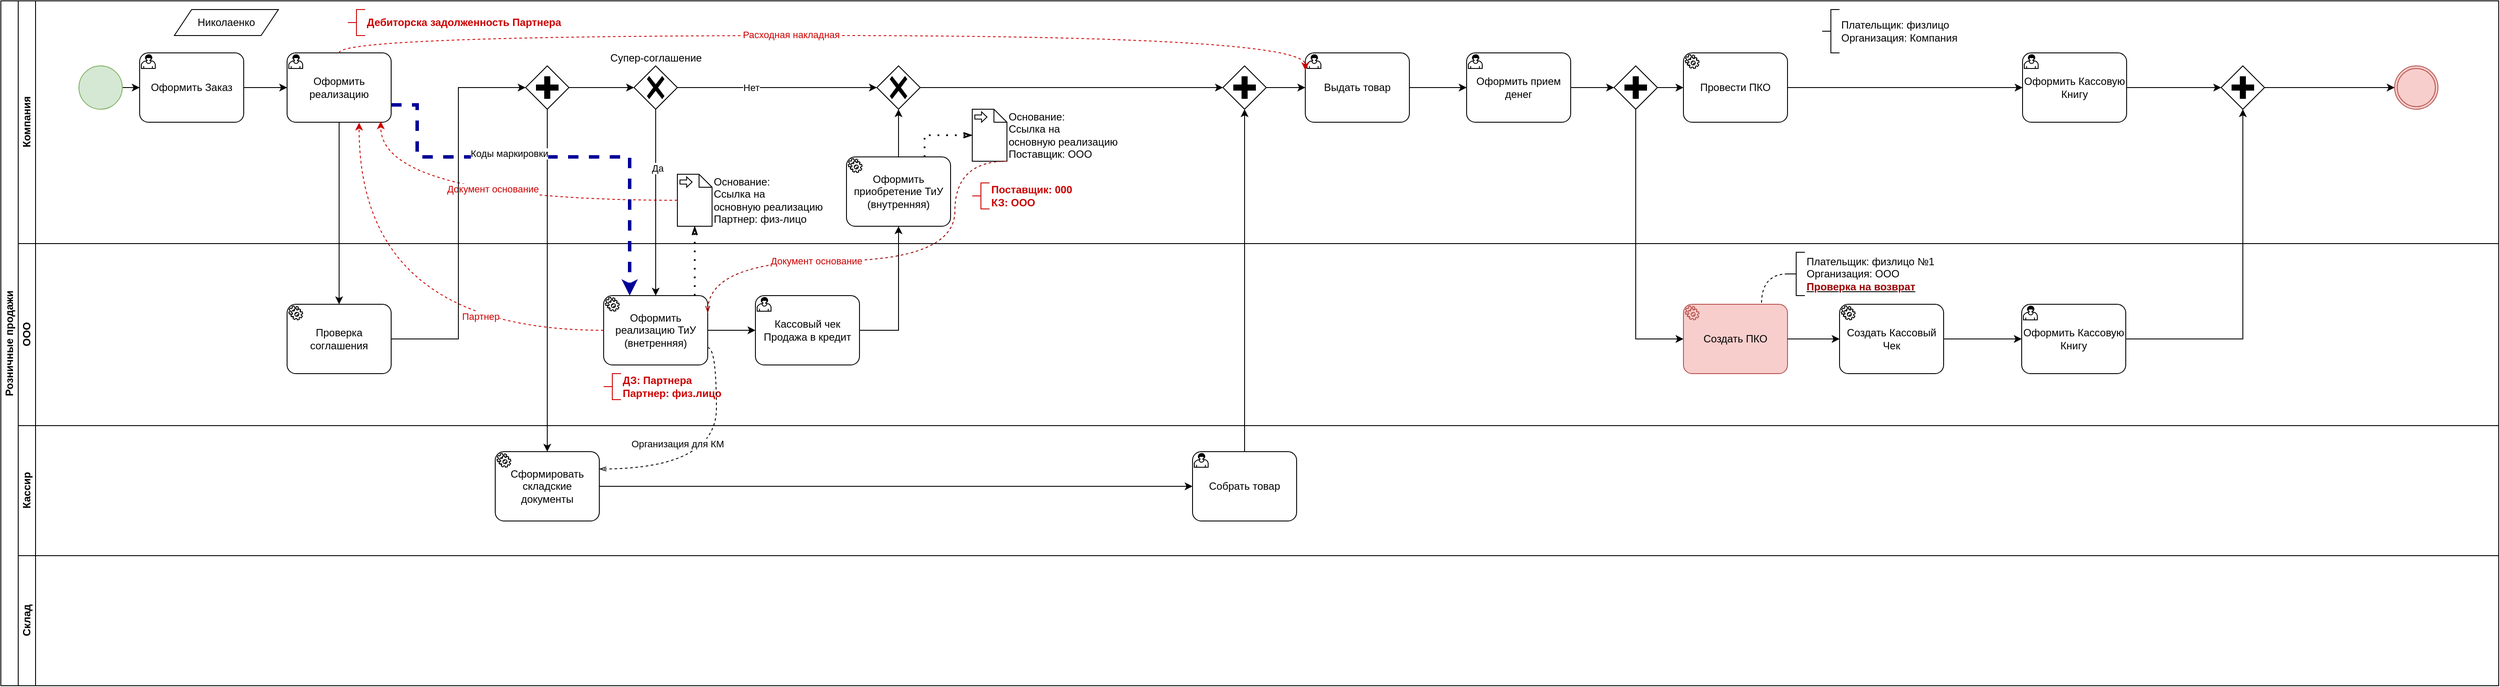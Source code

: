 <mxfile version="26.1.3">
  <diagram name="Страница — 1" id="4P8_rUu-G-m6z2NQTWGp">
    <mxGraphModel dx="1991" dy="1151" grid="1" gridSize="10" guides="1" tooltips="1" connect="1" arrows="1" fold="1" page="1" pageScale="1" pageWidth="827" pageHeight="1169" math="0" shadow="0">
      <root>
        <mxCell id="0" />
        <mxCell id="1" parent="0" />
        <mxCell id="av1IkThcP_lg_gZK5dA2-1" value="Розничные продажи" style="swimlane;html=1;childLayout=stackLayout;resizeParent=1;resizeParentMax=0;horizontal=0;startSize=20;horizontalStack=0;whiteSpace=wrap;" parent="1" vertex="1">
          <mxGeometry x="30" y="130" width="2880" height="790" as="geometry" />
        </mxCell>
        <mxCell id="av1IkThcP_lg_gZK5dA2-2" value="Компания" style="swimlane;html=1;startSize=20;horizontal=0;" parent="av1IkThcP_lg_gZK5dA2-1" vertex="1">
          <mxGeometry x="20" width="2860" height="280" as="geometry" />
        </mxCell>
        <mxCell id="av1IkThcP_lg_gZK5dA2-3" style="edgeStyle=orthogonalEdgeStyle;rounded=0;orthogonalLoop=1;jettySize=auto;html=1;" parent="av1IkThcP_lg_gZK5dA2-2" source="av1IkThcP_lg_gZK5dA2-4" target="av1IkThcP_lg_gZK5dA2-9" edge="1">
          <mxGeometry relative="1" as="geometry" />
        </mxCell>
        <mxCell id="av1IkThcP_lg_gZK5dA2-4" value="" style="points=[[0.145,0.145,0],[0.5,0,0],[0.855,0.145,0],[1,0.5,0],[0.855,0.855,0],[0.5,1,0],[0.145,0.855,0],[0,0.5,0]];shape=mxgraph.bpmn.event;html=1;verticalLabelPosition=bottom;labelBackgroundColor=#ffffff;verticalAlign=top;align=center;perimeter=ellipsePerimeter;outlineConnect=0;aspect=fixed;outline=standard;symbol=general;fillColor=#d5e8d4;strokeColor=#82b366;" parent="av1IkThcP_lg_gZK5dA2-2" vertex="1">
          <mxGeometry x="70" y="75" width="50" height="50" as="geometry" />
        </mxCell>
        <mxCell id="av1IkThcP_lg_gZK5dA2-5" style="edgeStyle=orthogonalEdgeStyle;rounded=0;orthogonalLoop=1;jettySize=auto;html=1;entryX=0;entryY=0.5;entryDx=0;entryDy=0;entryPerimeter=0;" parent="av1IkThcP_lg_gZK5dA2-2" source="av1IkThcP_lg_gZK5dA2-7" target="av1IkThcP_lg_gZK5dA2-12" edge="1">
          <mxGeometry relative="1" as="geometry">
            <mxPoint x="745" y="100" as="targetPoint" />
          </mxGeometry>
        </mxCell>
        <mxCell id="av1IkThcP_lg_gZK5dA2-6" value="&lt;div&gt;Нет&lt;/div&gt;" style="edgeLabel;html=1;align=center;verticalAlign=middle;resizable=0;points=[];" parent="av1IkThcP_lg_gZK5dA2-5" vertex="1" connectable="0">
          <mxGeometry x="-0.26" relative="1" as="geometry">
            <mxPoint as="offset" />
          </mxGeometry>
        </mxCell>
        <mxCell id="av1IkThcP_lg_gZK5dA2-7" value="Супер-соглашение" style="points=[[0.25,0.25,0],[0.5,0,0],[0.75,0.25,0],[1,0.5,0],[0.75,0.75,0],[0.5,1,0],[0.25,0.75,0],[0,0.5,0]];shape=mxgraph.bpmn.gateway2;html=1;verticalLabelPosition=top;labelBackgroundColor=#ffffff;verticalAlign=bottom;align=center;perimeter=rhombusPerimeter;outlineConnect=0;outline=none;symbol=none;gwType=exclusive;labelPosition=center;" parent="av1IkThcP_lg_gZK5dA2-2" vertex="1">
          <mxGeometry x="710" y="75" width="50" height="50" as="geometry" />
        </mxCell>
        <mxCell id="av1IkThcP_lg_gZK5dA2-8" value="" style="edgeStyle=orthogonalEdgeStyle;rounded=0;orthogonalLoop=1;jettySize=auto;html=1;" parent="av1IkThcP_lg_gZK5dA2-2" source="av1IkThcP_lg_gZK5dA2-9" target="av1IkThcP_lg_gZK5dA2-11" edge="1">
          <mxGeometry relative="1" as="geometry" />
        </mxCell>
        <mxCell id="av1IkThcP_lg_gZK5dA2-9" value="&lt;span style=&quot;background-color: rgb(255, 255, 255);&quot;&gt;Оформить Заказ&lt;/span&gt;" style="points=[[0.25,0,0],[0.5,0,0],[0.75,0,0],[1,0.25,0],[1,0.5,0],[1,0.75,0],[0.75,1,0],[0.5,1,0],[0.25,1,0],[0,0.75,0],[0,0.5,0],[0,0.25,0]];shape=mxgraph.bpmn.task;whiteSpace=wrap;rectStyle=rounded;size=10;html=1;container=1;expand=0;collapsible=0;taskMarker=user;" parent="av1IkThcP_lg_gZK5dA2-2" vertex="1">
          <mxGeometry x="140" y="60" width="120" height="80" as="geometry" />
        </mxCell>
        <mxCell id="av1IkThcP_lg_gZK5dA2-10" style="edgeStyle=orthogonalEdgeStyle;rounded=0;orthogonalLoop=1;jettySize=auto;html=1;" parent="av1IkThcP_lg_gZK5dA2-2" source="av1IkThcP_lg_gZK5dA2-13" target="av1IkThcP_lg_gZK5dA2-7" edge="1">
          <mxGeometry relative="1" as="geometry" />
        </mxCell>
        <mxCell id="av1IkThcP_lg_gZK5dA2-11" value="&lt;span style=&quot;background-color: rgb(255, 255, 255);&quot;&gt;Оформить реализацию&lt;/span&gt;" style="points=[[0.25,0,0],[0.5,0,0],[0.75,0,0],[1,0.25,0],[1,0.5,0],[1,0.75,0],[0.75,1,0],[0.5,1,0],[0.25,1,0],[0,0.75,0],[0,0.5,0],[0,0.25,0]];shape=mxgraph.bpmn.task;whiteSpace=wrap;rectStyle=rounded;size=10;html=1;container=1;expand=0;collapsible=0;taskMarker=user;" parent="av1IkThcP_lg_gZK5dA2-2" vertex="1">
          <mxGeometry x="310" y="60" width="120" height="80" as="geometry" />
        </mxCell>
        <mxCell id="av1IkThcP_lg_gZK5dA2-12" value="" style="points=[[0.25,0.25,0],[0.5,0,0],[0.75,0.25,0],[1,0.5,0],[0.75,0.75,0],[0.5,1,0],[0.25,0.75,0],[0,0.5,0]];shape=mxgraph.bpmn.gateway2;html=1;verticalLabelPosition=bottom;labelBackgroundColor=#ffffff;verticalAlign=top;align=center;perimeter=rhombusPerimeter;outlineConnect=0;outline=none;symbol=none;gwType=exclusive;" parent="av1IkThcP_lg_gZK5dA2-2" vertex="1">
          <mxGeometry x="990" y="75" width="50" height="50" as="geometry" />
        </mxCell>
        <mxCell id="av1IkThcP_lg_gZK5dA2-13" value="" style="points=[[0.25,0.25,0],[0.5,0,0],[0.75,0.25,0],[1,0.5,0],[0.75,0.75,0],[0.5,1,0],[0.25,0.75,0],[0,0.5,0]];shape=mxgraph.bpmn.gateway2;html=1;verticalLabelPosition=bottom;labelBackgroundColor=#ffffff;verticalAlign=top;align=center;perimeter=rhombusPerimeter;outlineConnect=0;outline=none;symbol=none;gwType=parallel;" parent="av1IkThcP_lg_gZK5dA2-2" vertex="1">
          <mxGeometry x="585" y="75" width="50" height="50" as="geometry" />
        </mxCell>
        <mxCell id="av1IkThcP_lg_gZK5dA2-14" value="" style="edgeStyle=orthogonalEdgeStyle;rounded=0;orthogonalLoop=1;jettySize=auto;html=1;entryX=0;entryY=0.5;entryDx=0;entryDy=0;entryPerimeter=0;" parent="av1IkThcP_lg_gZK5dA2-2" source="av1IkThcP_lg_gZK5dA2-12" target="av1IkThcP_lg_gZK5dA2-15" edge="1">
          <mxGeometry relative="1" as="geometry">
            <mxPoint x="1105" y="220" as="sourcePoint" />
            <mxPoint x="1130" y="100" as="targetPoint" />
          </mxGeometry>
        </mxCell>
        <mxCell id="av1IkThcP_lg_gZK5dA2-15" value="" style="points=[[0.25,0.25,0],[0.5,0,0],[0.75,0.25,0],[1,0.5,0],[0.75,0.75,0],[0.5,1,0],[0.25,0.75,0],[0,0.5,0]];shape=mxgraph.bpmn.gateway2;html=1;verticalLabelPosition=bottom;labelBackgroundColor=#ffffff;verticalAlign=top;align=center;perimeter=rhombusPerimeter;outlineConnect=0;outline=none;symbol=none;gwType=parallel;" parent="av1IkThcP_lg_gZK5dA2-2" vertex="1">
          <mxGeometry x="1389" y="75" width="50" height="50" as="geometry" />
        </mxCell>
        <mxCell id="av1IkThcP_lg_gZK5dA2-16" value="Выдать товар" style="points=[[0.25,0,0],[0.5,0,0],[0.75,0,0],[1,0.25,0],[1,0.5,0],[1,0.75,0],[0.75,1,0],[0.5,1,0],[0.25,1,0],[0,0.75,0],[0,0.5,0],[0,0.25,0]];shape=mxgraph.bpmn.task;whiteSpace=wrap;rectStyle=rounded;size=10;html=1;container=1;expand=0;collapsible=0;taskMarker=user;" parent="av1IkThcP_lg_gZK5dA2-2" vertex="1">
          <mxGeometry x="1484" y="60" width="120" height="80" as="geometry" />
        </mxCell>
        <mxCell id="av1IkThcP_lg_gZK5dA2-17" value="" style="points=[[0.145,0.145,0],[0.5,0,0],[0.855,0.145,0],[1,0.5,0],[0.855,0.855,0],[0.5,1,0],[0.145,0.855,0],[0,0.5,0]];shape=mxgraph.bpmn.event;html=1;verticalLabelPosition=bottom;labelBackgroundColor=#ffffff;verticalAlign=top;align=center;perimeter=ellipsePerimeter;outlineConnect=0;aspect=fixed;outline=throwing;symbol=general;fillColor=#f8cecc;strokeColor=#b85450;" parent="av1IkThcP_lg_gZK5dA2-2" vertex="1">
          <mxGeometry x="2740" y="75" width="50" height="50" as="geometry" />
        </mxCell>
        <mxCell id="av1IkThcP_lg_gZK5dA2-18" style="edgeStyle=orthogonalEdgeStyle;rounded=0;orthogonalLoop=1;jettySize=auto;html=1;entryX=0;entryY=0.5;entryDx=0;entryDy=0;entryPerimeter=0;" parent="av1IkThcP_lg_gZK5dA2-2" source="av1IkThcP_lg_gZK5dA2-16" target="av1IkThcP_lg_gZK5dA2-32" edge="1">
          <mxGeometry relative="1" as="geometry" />
        </mxCell>
        <mxCell id="av1IkThcP_lg_gZK5dA2-19" value="Николаенко" style="shape=parallelogram;perimeter=parallelogramPerimeter;whiteSpace=wrap;html=1;fixedSize=1;" parent="av1IkThcP_lg_gZK5dA2-2" vertex="1">
          <mxGeometry x="180" y="10" width="120" height="30" as="geometry" />
        </mxCell>
        <mxCell id="av1IkThcP_lg_gZK5dA2-20" value="Основание:&lt;div&gt;Ссылка на&amp;nbsp;&lt;/div&gt;&lt;div&gt;основную реализацию&amp;nbsp;&lt;/div&gt;&lt;div&gt;Партнер: физ-лицо&lt;/div&gt;" style="shape=mxgraph.bpmn.data;labelPosition=right;verticalLabelPosition=middle;align=left;verticalAlign=middle;size=15;html=1;bpmnTransferType=input;" parent="av1IkThcP_lg_gZK5dA2-2" vertex="1">
          <mxGeometry x="760" y="200" width="40" height="60" as="geometry" />
        </mxCell>
        <mxCell id="av1IkThcP_lg_gZK5dA2-21" value="Основание:&lt;div&gt;Ссылка на&amp;nbsp;&lt;/div&gt;&lt;div&gt;основную реализацию&amp;nbsp;&lt;/div&gt;&lt;div&gt;Поставщик: ООО&lt;/div&gt;" style="shape=mxgraph.bpmn.data;labelPosition=right;verticalLabelPosition=middle;align=left;verticalAlign=middle;size=15;html=1;bpmnTransferType=input;" parent="av1IkThcP_lg_gZK5dA2-2" vertex="1">
          <mxGeometry x="1100" y="125" width="40" height="60" as="geometry" />
        </mxCell>
        <mxCell id="av1IkThcP_lg_gZK5dA2-22" style="edgeStyle=orthogonalEdgeStyle;rounded=0;orthogonalLoop=1;jettySize=auto;html=1;entryX=0.9;entryY=0.988;entryDx=0;entryDy=0;entryPerimeter=0;fontColor=#FF0000;strokeColor=#CC0000;strokeWidth=1;curved=1;dashed=1;" parent="av1IkThcP_lg_gZK5dA2-2" source="av1IkThcP_lg_gZK5dA2-20" target="av1IkThcP_lg_gZK5dA2-11" edge="1">
          <mxGeometry relative="1" as="geometry" />
        </mxCell>
        <mxCell id="av1IkThcP_lg_gZK5dA2-65" value="&lt;font color=&quot;#cc0000&quot;&gt;Документ основание&lt;/font&gt;" style="edgeLabel;html=1;align=center;verticalAlign=middle;resizable=0;points=[];" parent="av1IkThcP_lg_gZK5dA2-22" vertex="1" connectable="0">
          <mxGeometry x="-0.017" y="-13" relative="1" as="geometry">
            <mxPoint as="offset" />
          </mxGeometry>
        </mxCell>
        <mxCell id="av1IkThcP_lg_gZK5dA2-58" value="&lt;font color=&quot;#cc0000&quot;&gt;&lt;b&gt;Дебиторска задолженность Партнера&lt;/b&gt;&lt;/font&gt;" style="html=1;shape=mxgraph.flowchart.annotation_2;align=left;labelPosition=right;strokeColor=#CC0000;" parent="av1IkThcP_lg_gZK5dA2-2" vertex="1">
          <mxGeometry x="380" y="10" width="20" height="30" as="geometry" />
        </mxCell>
        <mxCell id="av1IkThcP_lg_gZK5dA2-27" value="Оформить приобретение ТиУ (внутренняя)" style="points=[[0.25,0,0],[0.5,0,0],[0.75,0,0],[1,0.25,0],[1,0.5,0],[1,0.75,0],[0.75,1,0],[0.5,1,0],[0.25,1,0],[0,0.75,0],[0,0.5,0],[0,0.25,0]];shape=mxgraph.bpmn.task;whiteSpace=wrap;rectStyle=rounded;size=10;html=1;container=1;expand=0;collapsible=0;taskMarker=service;" parent="av1IkThcP_lg_gZK5dA2-2" vertex="1">
          <mxGeometry x="955" y="180" width="120" height="80" as="geometry" />
        </mxCell>
        <mxCell id="av1IkThcP_lg_gZK5dA2-35" style="edgeStyle=orthogonalEdgeStyle;rounded=0;orthogonalLoop=1;jettySize=auto;html=1;entryX=0.5;entryY=1;entryDx=0;entryDy=0;entryPerimeter=0;" parent="av1IkThcP_lg_gZK5dA2-2" source="av1IkThcP_lg_gZK5dA2-27" target="av1IkThcP_lg_gZK5dA2-12" edge="1">
          <mxGeometry relative="1" as="geometry" />
        </mxCell>
        <mxCell id="av1IkThcP_lg_gZK5dA2-51" value="" style="edgeStyle=elbowEdgeStyle;fontSize=12;html=1;endFill=0;startFill=0;endSize=6;startSize=6;dashed=1;dashPattern=1 4;endArrow=openThin;startArrow=none;rounded=0;exitX=0.75;exitY=0;exitDx=0;exitDy=0;exitPerimeter=0;entryX=0;entryY=0.5;entryDx=0;entryDy=0;entryPerimeter=0;strokeWidth=2;" parent="av1IkThcP_lg_gZK5dA2-2" source="av1IkThcP_lg_gZK5dA2-27" target="av1IkThcP_lg_gZK5dA2-21" edge="1">
          <mxGeometry width="160" relative="1" as="geometry">
            <mxPoint x="1080" y="320" as="sourcePoint" />
            <mxPoint x="1240" y="320" as="targetPoint" />
            <Array as="points">
              <mxPoint x="1045" y="160" />
            </Array>
          </mxGeometry>
        </mxCell>
        <mxCell id="av1IkThcP_lg_gZK5dA2-61" value="&lt;div&gt;&lt;font color=&quot;#cc0000&quot;&gt;&lt;b&gt;Поставщик: 000&lt;/b&gt;&lt;/font&gt;&lt;/div&gt;&lt;font color=&quot;#cc0000&quot;&gt;&lt;b&gt;КЗ: ООО&lt;/b&gt;&lt;/font&gt;" style="html=1;shape=mxgraph.flowchart.annotation_2;align=left;labelPosition=right;strokeColor=#CC0000;" parent="av1IkThcP_lg_gZK5dA2-2" vertex="1">
          <mxGeometry x="1100" y="210" width="20" height="30" as="geometry" />
        </mxCell>
        <mxCell id="av1IkThcP_lg_gZK5dA2-74" style="edgeStyle=orthogonalEdgeStyle;rounded=0;orthogonalLoop=1;jettySize=auto;html=1;" parent="av1IkThcP_lg_gZK5dA2-2" source="av1IkThcP_lg_gZK5dA2-32" target="av1IkThcP_lg_gZK5dA2-73" edge="1">
          <mxGeometry relative="1" as="geometry" />
        </mxCell>
        <mxCell id="av1IkThcP_lg_gZK5dA2-32" value="Оформить прием денег" style="points=[[0.25,0,0],[0.5,0,0],[0.75,0,0],[1,0.25,0],[1,0.5,0],[1,0.75,0],[0.75,1,0],[0.5,1,0],[0.25,1,0],[0,0.75,0],[0,0.5,0],[0,0.25,0]];shape=mxgraph.bpmn.task;whiteSpace=wrap;rectStyle=rounded;size=10;html=1;container=1;expand=0;collapsible=0;taskMarker=user;" parent="av1IkThcP_lg_gZK5dA2-2" vertex="1">
          <mxGeometry x="1670" y="60" width="120" height="80" as="geometry" />
        </mxCell>
        <mxCell id="av1IkThcP_lg_gZK5dA2-68" style="edgeStyle=orthogonalEdgeStyle;rounded=0;orthogonalLoop=1;jettySize=auto;html=1;entryX=0;entryY=0.5;entryDx=0;entryDy=0;entryPerimeter=0;" parent="av1IkThcP_lg_gZK5dA2-2" source="av1IkThcP_lg_gZK5dA2-15" target="av1IkThcP_lg_gZK5dA2-16" edge="1">
          <mxGeometry relative="1" as="geometry" />
        </mxCell>
        <mxCell id="av1IkThcP_lg_gZK5dA2-70" style="edgeStyle=orthogonalEdgeStyle;rounded=0;orthogonalLoop=1;jettySize=auto;html=1;entryX=0;entryY=0.25;entryDx=0;entryDy=0;entryPerimeter=0;curved=1;dashed=1;strokeColor=#CC0000;" parent="av1IkThcP_lg_gZK5dA2-2" source="av1IkThcP_lg_gZK5dA2-11" target="av1IkThcP_lg_gZK5dA2-16" edge="1">
          <mxGeometry relative="1" as="geometry">
            <Array as="points">
              <mxPoint x="370" y="40" />
              <mxPoint x="1484" y="40" />
            </Array>
          </mxGeometry>
        </mxCell>
        <mxCell id="av1IkThcP_lg_gZK5dA2-71" value="&lt;font color=&quot;#cc0000&quot;&gt;Расходная накладная&lt;/font&gt;" style="edgeLabel;html=1;align=center;verticalAlign=middle;resizable=0;points=[];" parent="av1IkThcP_lg_gZK5dA2-70" vertex="1" connectable="0">
          <mxGeometry x="-0.078" y="1" relative="1" as="geometry">
            <mxPoint as="offset" />
          </mxGeometry>
        </mxCell>
        <mxCell id="av1IkThcP_lg_gZK5dA2-78" style="edgeStyle=orthogonalEdgeStyle;rounded=0;orthogonalLoop=1;jettySize=auto;html=1;" parent="av1IkThcP_lg_gZK5dA2-2" source="av1IkThcP_lg_gZK5dA2-73" target="av1IkThcP_lg_gZK5dA2-75" edge="1">
          <mxGeometry relative="1" as="geometry" />
        </mxCell>
        <mxCell id="av1IkThcP_lg_gZK5dA2-73" value="" style="points=[[0.25,0.25,0],[0.5,0,0],[0.75,0.25,0],[1,0.5,0],[0.75,0.75,0],[0.5,1,0],[0.25,0.75,0],[0,0.5,0]];shape=mxgraph.bpmn.gateway2;html=1;verticalLabelPosition=bottom;labelBackgroundColor=#ffffff;verticalAlign=top;align=center;perimeter=rhombusPerimeter;outlineConnect=0;outline=none;symbol=none;gwType=parallel;" parent="av1IkThcP_lg_gZK5dA2-2" vertex="1">
          <mxGeometry x="1840" y="75" width="50" height="50" as="geometry" />
        </mxCell>
        <mxCell id="av1IkThcP_lg_gZK5dA2-75" value="Провести ПКО" style="points=[[0.25,0,0],[0.5,0,0],[0.75,0,0],[1,0.25,0],[1,0.5,0],[1,0.75,0],[0.75,1,0],[0.5,1,0],[0.25,1,0],[0,0.75,0],[0,0.5,0],[0,0.25,0]];shape=mxgraph.bpmn.task;whiteSpace=wrap;rectStyle=rounded;size=10;html=1;container=1;expand=0;collapsible=0;taskMarker=service;" parent="av1IkThcP_lg_gZK5dA2-2" vertex="1">
          <mxGeometry x="1920" y="60" width="120" height="80" as="geometry" />
        </mxCell>
        <mxCell id="av1IkThcP_lg_gZK5dA2-81" value="" style="points=[[0.25,0.25,0],[0.5,0,0],[0.75,0.25,0],[1,0.5,0],[0.75,0.75,0],[0.5,1,0],[0.25,0.75,0],[0,0.5,0]];shape=mxgraph.bpmn.gateway2;html=1;verticalLabelPosition=bottom;labelBackgroundColor=#ffffff;verticalAlign=top;align=center;perimeter=rhombusPerimeter;outlineConnect=0;outline=none;symbol=none;gwType=parallel;" parent="av1IkThcP_lg_gZK5dA2-2" vertex="1">
          <mxGeometry x="2540" y="75" width="50" height="50" as="geometry" />
        </mxCell>
        <mxCell id="av1IkThcP_lg_gZK5dA2-86" value="Оформить Кассовую Книгу" style="points=[[0.25,0,0],[0.5,0,0],[0.75,0,0],[1,0.25,0],[1,0.5,0],[1,0.75,0],[0.75,1,0],[0.5,1,0],[0.25,1,0],[0,0.75,0],[0,0.5,0],[0,0.25,0]];shape=mxgraph.bpmn.task;whiteSpace=wrap;rectStyle=rounded;size=10;html=1;container=1;expand=0;collapsible=0;taskMarker=user;" parent="av1IkThcP_lg_gZK5dA2-2" vertex="1">
          <mxGeometry x="2311" y="60" width="120" height="80" as="geometry" />
        </mxCell>
        <mxCell id="av1IkThcP_lg_gZK5dA2-87" style="edgeStyle=orthogonalEdgeStyle;rounded=0;orthogonalLoop=1;jettySize=auto;html=1;entryX=0;entryY=0.5;entryDx=0;entryDy=0;entryPerimeter=0;" parent="av1IkThcP_lg_gZK5dA2-2" source="av1IkThcP_lg_gZK5dA2-75" target="av1IkThcP_lg_gZK5dA2-86" edge="1">
          <mxGeometry relative="1" as="geometry" />
        </mxCell>
        <mxCell id="av1IkThcP_lg_gZK5dA2-88" style="edgeStyle=orthogonalEdgeStyle;rounded=0;orthogonalLoop=1;jettySize=auto;html=1;entryX=0;entryY=0.5;entryDx=0;entryDy=0;entryPerimeter=0;" parent="av1IkThcP_lg_gZK5dA2-2" source="av1IkThcP_lg_gZK5dA2-86" target="av1IkThcP_lg_gZK5dA2-81" edge="1">
          <mxGeometry relative="1" as="geometry" />
        </mxCell>
        <mxCell id="av1IkThcP_lg_gZK5dA2-89" style="edgeStyle=orthogonalEdgeStyle;rounded=0;orthogonalLoop=1;jettySize=auto;html=1;entryX=0;entryY=0.5;entryDx=0;entryDy=0;entryPerimeter=0;" parent="av1IkThcP_lg_gZK5dA2-2" source="av1IkThcP_lg_gZK5dA2-81" target="av1IkThcP_lg_gZK5dA2-17" edge="1">
          <mxGeometry relative="1" as="geometry" />
        </mxCell>
        <mxCell id="av1IkThcP_lg_gZK5dA2-90" value="Плательщик: физлицо&lt;div&gt;Организация: Компания&lt;/div&gt;" style="html=1;shape=mxgraph.flowchart.annotation_2;align=left;labelPosition=right;" parent="av1IkThcP_lg_gZK5dA2-2" vertex="1">
          <mxGeometry x="2080" y="10" width="20" height="50" as="geometry" />
        </mxCell>
        <mxCell id="av1IkThcP_lg_gZK5dA2-23" value="ООО" style="swimlane;html=1;startSize=20;horizontal=0;" parent="av1IkThcP_lg_gZK5dA2-1" vertex="1">
          <mxGeometry x="20" y="280" width="2860" height="210" as="geometry">
            <mxRectangle x="20" y="240" width="1020" height="30" as="alternateBounds" />
          </mxGeometry>
        </mxCell>
        <mxCell id="av1IkThcP_lg_gZK5dA2-25" value="Оформить реализацию ТиУ (внетренняя)" style="points=[[0.25,0,0],[0.5,0,0],[0.75,0,0],[1,0.25,0],[1,0.5,0],[1,0.75,0],[0.75,1,0],[0.5,1,0],[0.25,1,0],[0,0.75,0],[0,0.5,0],[0,0.25,0]];shape=mxgraph.bpmn.task;whiteSpace=wrap;rectStyle=rounded;size=10;html=1;container=1;expand=0;collapsible=0;taskMarker=service;" parent="av1IkThcP_lg_gZK5dA2-23" vertex="1">
          <mxGeometry x="675" y="60" width="120" height="80" as="geometry" />
        </mxCell>
        <mxCell id="av1IkThcP_lg_gZK5dA2-26" value="" style="edgeStyle=elbowEdgeStyle;fontSize=12;html=1;endFill=0;startFill=0;endSize=6;startSize=6;dashed=1;dashPattern=1 4;endArrow=openThin;startArrow=none;rounded=0;entryX=0.5;entryY=1;entryDx=0;entryDy=0;entryPerimeter=0;strokeWidth=2;" parent="av1IkThcP_lg_gZK5dA2-25" target="av1IkThcP_lg_gZK5dA2-20" edge="1">
          <mxGeometry width="160" relative="1" as="geometry">
            <mxPoint x="105" as="sourcePoint" />
            <mxPoint x="265" as="targetPoint" />
            <Array as="points" />
          </mxGeometry>
        </mxCell>
        <mxCell id="av1IkThcP_lg_gZK5dA2-28" value="Проверка соглашения" style="points=[[0.25,0,0],[0.5,0,0],[0.75,0,0],[1,0.25,0],[1,0.5,0],[1,0.75,0],[0.75,1,0],[0.5,1,0],[0.25,1,0],[0,0.75,0],[0,0.5,0],[0,0.25,0]];shape=mxgraph.bpmn.task;whiteSpace=wrap;rectStyle=rounded;size=10;html=1;container=1;expand=0;collapsible=0;taskMarker=service;" parent="av1IkThcP_lg_gZK5dA2-23" vertex="1">
          <mxGeometry x="310" y="70" width="120" height="80" as="geometry" />
        </mxCell>
        <mxCell id="av1IkThcP_lg_gZK5dA2-59" value="&lt;font color=&quot;#cc0000&quot;&gt;&lt;b&gt;ДЗ: Партнера&lt;/b&gt;&lt;/font&gt;&lt;div&gt;&lt;font color=&quot;#cc0000&quot;&gt;&lt;b&gt;Партнер: физ.лицо&lt;/b&gt;&lt;/font&gt;&lt;/div&gt;" style="html=1;shape=mxgraph.flowchart.annotation_2;align=left;labelPosition=right;strokeColor=#CC0000;" parent="av1IkThcP_lg_gZK5dA2-23" vertex="1">
          <mxGeometry x="675" y="150" width="20" height="30" as="geometry" />
        </mxCell>
        <mxCell id="av1IkThcP_lg_gZK5dA2-76" value="Создать ПКО" style="points=[[0.25,0,0],[0.5,0,0],[0.75,0,0],[1,0.25,0],[1,0.5,0],[1,0.75,0],[0.75,1,0],[0.5,1,0],[0.25,1,0],[0,0.75,0],[0,0.5,0],[0,0.25,0]];shape=mxgraph.bpmn.task;whiteSpace=wrap;rectStyle=rounded;size=10;html=1;container=1;expand=0;collapsible=0;taskMarker=service;fillColor=#f8cecc;strokeColor=#b85450;" parent="av1IkThcP_lg_gZK5dA2-23" vertex="1">
          <mxGeometry x="1920" y="70" width="120" height="80" as="geometry" />
        </mxCell>
        <mxCell id="av1IkThcP_lg_gZK5dA2-77" value="Создать Кассовый Чек" style="points=[[0.25,0,0],[0.5,0,0],[0.75,0,0],[1,0.25,0],[1,0.5,0],[1,0.75,0],[0.75,1,0],[0.5,1,0],[0.25,1,0],[0,0.75,0],[0,0.5,0],[0,0.25,0]];shape=mxgraph.bpmn.task;whiteSpace=wrap;rectStyle=rounded;size=10;html=1;container=1;expand=0;collapsible=0;taskMarker=service;" parent="av1IkThcP_lg_gZK5dA2-23" vertex="1">
          <mxGeometry x="2100" y="70" width="120" height="80" as="geometry" />
        </mxCell>
        <mxCell id="av1IkThcP_lg_gZK5dA2-80" style="edgeStyle=orthogonalEdgeStyle;rounded=0;orthogonalLoop=1;jettySize=auto;html=1;entryX=0;entryY=0.5;entryDx=0;entryDy=0;entryPerimeter=0;" parent="av1IkThcP_lg_gZK5dA2-23" source="av1IkThcP_lg_gZK5dA2-76" target="av1IkThcP_lg_gZK5dA2-77" edge="1">
          <mxGeometry relative="1" as="geometry" />
        </mxCell>
        <mxCell id="av1IkThcP_lg_gZK5dA2-83" value="Оформить Кассовую Книгу" style="points=[[0.25,0,0],[0.5,0,0],[0.75,0,0],[1,0.25,0],[1,0.5,0],[1,0.75,0],[0.75,1,0],[0.5,1,0],[0.25,1,0],[0,0.75,0],[0,0.5,0],[0,0.25,0]];shape=mxgraph.bpmn.task;whiteSpace=wrap;rectStyle=rounded;size=10;html=1;container=1;expand=0;collapsible=0;taskMarker=user;" parent="av1IkThcP_lg_gZK5dA2-23" vertex="1">
          <mxGeometry x="2310" y="70" width="120" height="80" as="geometry" />
        </mxCell>
        <mxCell id="av1IkThcP_lg_gZK5dA2-84" style="edgeStyle=orthogonalEdgeStyle;rounded=0;orthogonalLoop=1;jettySize=auto;html=1;entryX=0;entryY=0.5;entryDx=0;entryDy=0;entryPerimeter=0;" parent="av1IkThcP_lg_gZK5dA2-23" source="av1IkThcP_lg_gZK5dA2-77" target="av1IkThcP_lg_gZK5dA2-83" edge="1">
          <mxGeometry relative="1" as="geometry" />
        </mxCell>
        <mxCell id="av1IkThcP_lg_gZK5dA2-91" value="Плательщик: физлицо №1&lt;div&gt;&lt;div&gt;Организация: ООО&lt;/div&gt;&lt;/div&gt;&lt;div&gt;&lt;b&gt;&lt;u&gt;&lt;font style=&quot;color: rgb(153, 0, 0);&quot;&gt;Проверка на возврат&lt;/font&gt;&lt;/u&gt;&lt;/b&gt;&lt;/div&gt;" style="html=1;shape=mxgraph.flowchart.annotation_2;align=left;labelPosition=right;" parent="av1IkThcP_lg_gZK5dA2-23" vertex="1">
          <mxGeometry x="2040" y="10" width="20" height="50" as="geometry" />
        </mxCell>
        <mxCell id="av1IkThcP_lg_gZK5dA2-92" value="Кассовый чек&lt;div&gt;Продажа в кредит&lt;/div&gt;" style="points=[[0.25,0,0],[0.5,0,0],[0.75,0,0],[1,0.25,0],[1,0.5,0],[1,0.75,0],[0.75,1,0],[0.5,1,0],[0.25,1,0],[0,0.75,0],[0,0.5,0],[0,0.25,0]];shape=mxgraph.bpmn.task;whiteSpace=wrap;rectStyle=rounded;size=10;html=1;container=1;expand=0;collapsible=0;taskMarker=user;" parent="av1IkThcP_lg_gZK5dA2-23" vertex="1">
          <mxGeometry x="850" y="60" width="120" height="80" as="geometry" />
        </mxCell>
        <mxCell id="av1IkThcP_lg_gZK5dA2-93" style="edgeStyle=orthogonalEdgeStyle;rounded=0;orthogonalLoop=1;jettySize=auto;html=1;entryX=0;entryY=0.5;entryDx=0;entryDy=0;entryPerimeter=0;" parent="av1IkThcP_lg_gZK5dA2-23" source="av1IkThcP_lg_gZK5dA2-25" target="av1IkThcP_lg_gZK5dA2-92" edge="1">
          <mxGeometry relative="1" as="geometry" />
        </mxCell>
        <mxCell id="ohdZlQrD8W1iCc5QQvFX-1" style="edgeStyle=orthogonalEdgeStyle;rounded=0;orthogonalLoop=1;jettySize=auto;html=1;entryX=0.75;entryY=0;entryDx=0;entryDy=0;entryPerimeter=0;curved=1;exitX=0;exitY=0.5;exitDx=0;exitDy=0;exitPerimeter=0;endArrow=none;startFill=0;dashed=1;" edge="1" parent="av1IkThcP_lg_gZK5dA2-23" source="av1IkThcP_lg_gZK5dA2-91" target="av1IkThcP_lg_gZK5dA2-76">
          <mxGeometry relative="1" as="geometry" />
        </mxCell>
        <mxCell id="av1IkThcP_lg_gZK5dA2-31" value="Кассир" style="swimlane;html=1;startSize=20;horizontal=0;" parent="av1IkThcP_lg_gZK5dA2-1" vertex="1">
          <mxGeometry x="20" y="490" width="2860" height="150" as="geometry">
            <mxRectangle x="20" y="240" width="1020" height="30" as="alternateBounds" />
          </mxGeometry>
        </mxCell>
        <mxCell id="av1IkThcP_lg_gZK5dA2-38" value="Сформировать складские документы" style="points=[[0.25,0,0],[0.5,0,0],[0.75,0,0],[1,0.25,0],[1,0.5,0],[1,0.75,0],[0.75,1,0],[0.5,1,0],[0.25,1,0],[0,0.75,0],[0,0.5,0],[0,0.25,0]];shape=mxgraph.bpmn.task;whiteSpace=wrap;rectStyle=rounded;size=10;html=1;container=1;expand=0;collapsible=0;taskMarker=service;" parent="av1IkThcP_lg_gZK5dA2-31" vertex="1">
          <mxGeometry x="550" y="30" width="120" height="80" as="geometry" />
        </mxCell>
        <mxCell id="av1IkThcP_lg_gZK5dA2-39" value="Собрать товар" style="points=[[0.25,0,0],[0.5,0,0],[0.75,0,0],[1,0.25,0],[1,0.5,0],[1,0.75,0],[0.75,1,0],[0.5,1,0],[0.25,1,0],[0,0.75,0],[0,0.5,0],[0,0.25,0]];shape=mxgraph.bpmn.task;whiteSpace=wrap;rectStyle=rounded;size=10;html=1;container=1;expand=0;collapsible=0;taskMarker=user;" parent="av1IkThcP_lg_gZK5dA2-31" vertex="1">
          <mxGeometry x="1354" y="30" width="120" height="80" as="geometry" />
        </mxCell>
        <mxCell id="av1IkThcP_lg_gZK5dA2-40" style="edgeStyle=orthogonalEdgeStyle;rounded=0;orthogonalLoop=1;jettySize=auto;html=1;entryX=0;entryY=0.5;entryDx=0;entryDy=0;entryPerimeter=0;" parent="av1IkThcP_lg_gZK5dA2-31" source="av1IkThcP_lg_gZK5dA2-38" target="av1IkThcP_lg_gZK5dA2-39" edge="1">
          <mxGeometry relative="1" as="geometry" />
        </mxCell>
        <mxCell id="av1IkThcP_lg_gZK5dA2-33" style="edgeStyle=orthogonalEdgeStyle;rounded=0;orthogonalLoop=1;jettySize=auto;html=1;" parent="av1IkThcP_lg_gZK5dA2-1" source="av1IkThcP_lg_gZK5dA2-7" target="av1IkThcP_lg_gZK5dA2-25" edge="1">
          <mxGeometry relative="1" as="geometry" />
        </mxCell>
        <mxCell id="av1IkThcP_lg_gZK5dA2-34" value="Да" style="edgeLabel;html=1;align=center;verticalAlign=middle;resizable=0;points=[];" parent="av1IkThcP_lg_gZK5dA2-33" vertex="1" connectable="0">
          <mxGeometry x="-0.371" y="2" relative="1" as="geometry">
            <mxPoint as="offset" />
          </mxGeometry>
        </mxCell>
        <mxCell id="av1IkThcP_lg_gZK5dA2-36" style="edgeStyle=orthogonalEdgeStyle;rounded=0;orthogonalLoop=1;jettySize=auto;html=1;entryX=0.5;entryY=0;entryDx=0;entryDy=0;entryPerimeter=0;" parent="av1IkThcP_lg_gZK5dA2-1" source="av1IkThcP_lg_gZK5dA2-13" target="av1IkThcP_lg_gZK5dA2-38" edge="1">
          <mxGeometry relative="1" as="geometry" />
        </mxCell>
        <mxCell id="av1IkThcP_lg_gZK5dA2-37" value="Склад" style="swimlane;html=1;startSize=20;horizontal=0;" parent="av1IkThcP_lg_gZK5dA2-1" vertex="1">
          <mxGeometry x="20" y="640" width="2860" height="150" as="geometry">
            <mxRectangle x="20" y="240" width="1020" height="30" as="alternateBounds" />
          </mxGeometry>
        </mxCell>
        <mxCell id="av1IkThcP_lg_gZK5dA2-41" style="edgeStyle=orthogonalEdgeStyle;rounded=0;orthogonalLoop=1;jettySize=auto;html=1;" parent="av1IkThcP_lg_gZK5dA2-1" source="av1IkThcP_lg_gZK5dA2-39" target="av1IkThcP_lg_gZK5dA2-15" edge="1">
          <mxGeometry relative="1" as="geometry" />
        </mxCell>
        <mxCell id="av1IkThcP_lg_gZK5dA2-44" style="edgeStyle=orthogonalEdgeStyle;rounded=0;orthogonalLoop=1;jettySize=auto;html=1;entryX=0.5;entryY=0;entryDx=0;entryDy=0;entryPerimeter=0;" parent="av1IkThcP_lg_gZK5dA2-1" source="av1IkThcP_lg_gZK5dA2-11" target="av1IkThcP_lg_gZK5dA2-28" edge="1">
          <mxGeometry relative="1" as="geometry" />
        </mxCell>
        <mxCell id="av1IkThcP_lg_gZK5dA2-45" style="edgeStyle=orthogonalEdgeStyle;rounded=0;orthogonalLoop=1;jettySize=auto;html=1;entryX=0;entryY=0.5;entryDx=0;entryDy=0;entryPerimeter=0;" parent="av1IkThcP_lg_gZK5dA2-1" source="av1IkThcP_lg_gZK5dA2-28" target="av1IkThcP_lg_gZK5dA2-13" edge="1">
          <mxGeometry relative="1" as="geometry" />
        </mxCell>
        <mxCell id="av1IkThcP_lg_gZK5dA2-49" style="edgeStyle=orthogonalEdgeStyle;rounded=0;orthogonalLoop=1;jettySize=auto;html=1;entryX=0.25;entryY=0;entryDx=0;entryDy=0;entryPerimeter=0;strokeColor=#000099;strokeWidth=4;dashed=1;exitX=1;exitY=0.75;exitDx=0;exitDy=0;exitPerimeter=0;" parent="av1IkThcP_lg_gZK5dA2-1" source="av1IkThcP_lg_gZK5dA2-11" target="av1IkThcP_lg_gZK5dA2-25" edge="1">
          <mxGeometry relative="1" as="geometry">
            <Array as="points">
              <mxPoint x="480" y="120" />
              <mxPoint x="480" y="180" />
              <mxPoint x="725" y="180" />
            </Array>
          </mxGeometry>
        </mxCell>
        <mxCell id="av1IkThcP_lg_gZK5dA2-95" value="Коды маркировки" style="edgeLabel;html=1;align=center;verticalAlign=middle;resizable=0;points=[];" parent="av1IkThcP_lg_gZK5dA2-49" vertex="1" connectable="0">
          <mxGeometry x="-0.208" y="4" relative="1" as="geometry">
            <mxPoint as="offset" />
          </mxGeometry>
        </mxCell>
        <mxCell id="av1IkThcP_lg_gZK5dA2-50" value="" style="edgeStyle=orthogonalEdgeStyle;fontSize=12;html=1;endFill=0;startFill=0;endSize=6;startSize=6;endArrow=openThin;startArrow=none;rounded=0;exitX=1;exitY=1;exitDx=0;exitDy=0;exitPerimeter=0;entryX=1;entryY=0.25;entryDx=0;entryDy=0;entryPerimeter=0;strokeColor=#990000;strokeWidth=1;curved=1;dashed=1;" parent="av1IkThcP_lg_gZK5dA2-1" source="av1IkThcP_lg_gZK5dA2-21" target="av1IkThcP_lg_gZK5dA2-25" edge="1">
          <mxGeometry width="160" relative="1" as="geometry">
            <mxPoint x="860" y="160" as="sourcePoint" />
            <mxPoint x="1020" y="160" as="targetPoint" />
            <Array as="points">
              <mxPoint x="1100" y="185" />
              <mxPoint x="1100" y="300" />
              <mxPoint x="815" y="300" />
            </Array>
          </mxGeometry>
        </mxCell>
        <mxCell id="av1IkThcP_lg_gZK5dA2-64" value="&lt;font color=&quot;#cc0000&quot;&gt;Документ основание&lt;/font&gt;" style="edgeLabel;html=1;align=center;verticalAlign=middle;resizable=0;points=[];" parent="av1IkThcP_lg_gZK5dA2-50" vertex="1" connectable="0">
          <mxGeometry x="0.62" y="-2" relative="1" as="geometry">
            <mxPoint x="86" y="2" as="offset" />
          </mxGeometry>
        </mxCell>
        <mxCell id="av1IkThcP_lg_gZK5dA2-62" value="" style="edgeStyle=orthogonalEdgeStyle;fontSize=12;html=1;endFill=0;startFill=0;endSize=6;startSize=6;dashed=1;endArrow=openThin;startArrow=none;rounded=0;exitX=1;exitY=0.75;exitDx=0;exitDy=0;exitPerimeter=0;entryX=1;entryY=0.25;entryDx=0;entryDy=0;entryPerimeter=0;curved=1;" parent="av1IkThcP_lg_gZK5dA2-1" source="av1IkThcP_lg_gZK5dA2-25" target="av1IkThcP_lg_gZK5dA2-38" edge="1">
          <mxGeometry width="160" relative="1" as="geometry">
            <mxPoint x="1050" y="440" as="sourcePoint" />
            <mxPoint x="1210" y="440" as="targetPoint" />
          </mxGeometry>
        </mxCell>
        <mxCell id="av1IkThcP_lg_gZK5dA2-63" value="Организация для КМ" style="edgeLabel;html=1;align=center;verticalAlign=middle;resizable=0;points=[];" parent="av1IkThcP_lg_gZK5dA2-62" vertex="1" connectable="0">
          <mxGeometry x="-0.462" y="-58" relative="1" as="geometry">
            <mxPoint x="13" y="44" as="offset" />
          </mxGeometry>
        </mxCell>
        <mxCell id="av1IkThcP_lg_gZK5dA2-66" style="edgeStyle=orthogonalEdgeStyle;rounded=0;orthogonalLoop=1;jettySize=auto;html=1;entryX=0.692;entryY=1.006;entryDx=0;entryDy=0;entryPerimeter=0;curved=1;dashed=1;strokeColor=#CC0000;" parent="av1IkThcP_lg_gZK5dA2-1" source="av1IkThcP_lg_gZK5dA2-25" target="av1IkThcP_lg_gZK5dA2-11" edge="1">
          <mxGeometry relative="1" as="geometry" />
        </mxCell>
        <mxCell id="av1IkThcP_lg_gZK5dA2-67" value="&lt;font color=&quot;#cc0000&quot;&gt;Партнер&lt;/font&gt;" style="edgeLabel;html=1;align=center;verticalAlign=middle;resizable=0;points=[];" parent="av1IkThcP_lg_gZK5dA2-66" vertex="1" connectable="0">
          <mxGeometry x="-0.455" y="-16" relative="1" as="geometry">
            <mxPoint as="offset" />
          </mxGeometry>
        </mxCell>
        <mxCell id="av1IkThcP_lg_gZK5dA2-79" style="edgeStyle=orthogonalEdgeStyle;rounded=0;orthogonalLoop=1;jettySize=auto;html=1;exitX=0.5;exitY=1;exitDx=0;exitDy=0;exitPerimeter=0;" parent="av1IkThcP_lg_gZK5dA2-1" source="av1IkThcP_lg_gZK5dA2-73" target="av1IkThcP_lg_gZK5dA2-76" edge="1">
          <mxGeometry relative="1" as="geometry">
            <Array as="points">
              <mxPoint x="1885" y="390" />
            </Array>
          </mxGeometry>
        </mxCell>
        <mxCell id="av1IkThcP_lg_gZK5dA2-85" style="edgeStyle=orthogonalEdgeStyle;rounded=0;orthogonalLoop=1;jettySize=auto;html=1;entryX=0.5;entryY=1;entryDx=0;entryDy=0;entryPerimeter=0;" parent="av1IkThcP_lg_gZK5dA2-1" source="av1IkThcP_lg_gZK5dA2-83" target="av1IkThcP_lg_gZK5dA2-81" edge="1">
          <mxGeometry relative="1" as="geometry" />
        </mxCell>
        <mxCell id="av1IkThcP_lg_gZK5dA2-94" style="edgeStyle=orthogonalEdgeStyle;rounded=0;orthogonalLoop=1;jettySize=auto;html=1;exitX=1;exitY=0.5;exitDx=0;exitDy=0;exitPerimeter=0;" parent="av1IkThcP_lg_gZK5dA2-1" source="av1IkThcP_lg_gZK5dA2-92" target="av1IkThcP_lg_gZK5dA2-27" edge="1">
          <mxGeometry relative="1" as="geometry" />
        </mxCell>
      </root>
    </mxGraphModel>
  </diagram>
</mxfile>
